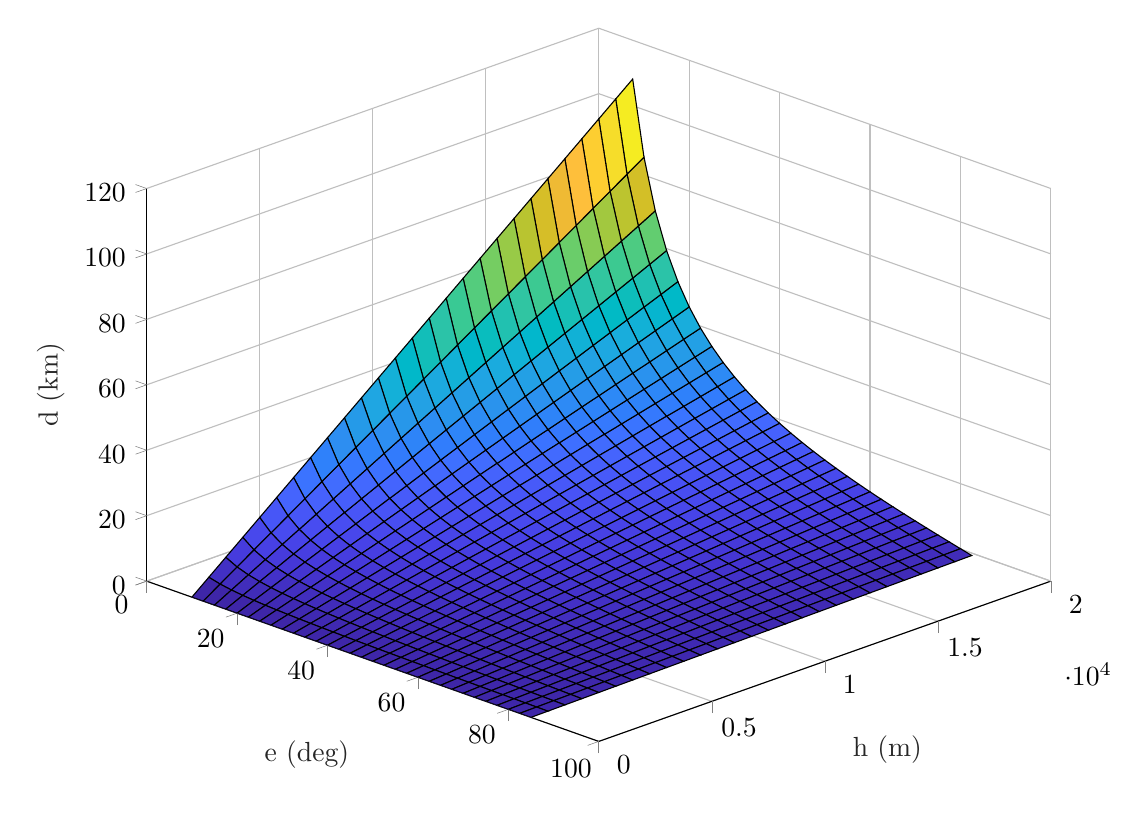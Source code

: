 % This file was created by matlab2tikz.
%
%The latest updates can be retrieved from
%  http://www.mathworks.com/matlabcentral/fileexchange/22022-matlab2tikz-matlab2tikz
%where you can also make suggestions and rate matlab2tikz.
%
\begin{tikzpicture}

\begin{axis}[%
width=4.521in,
height=3.566in,
at={(0.758in,0.481in)},
scale only axis,
xmin=0,
xmax=100,
tick align=outside,
xlabel style={font=\color{white!15!black}},
xlabel={e (deg)},
ymin=0,
ymax=20000,
ylabel style={font=\color{white!15!black}},
ylabel={h (m)},
zmin=0,
zmax=120,
zlabel style={font=\color{white!15!black}},
zlabel={d (km)},
view={45}{30},
axis background/.style={fill=white},
axis x line*=bottom,
axis y line*=left,
axis z line*=left,
xmajorgrids,
ymajorgrids,
zmajorgrids
]

\addplot3[%
surf,
shader=flat corner, draw=black, z buffer=sort, colormap={mymap}{[1pt] rgb(0pt)=(0.242,0.15,0.66); rgb(1pt)=(0.244,0.153,0.673); rgb(2pt)=(0.246,0.157,0.685); rgb(3pt)=(0.248,0.161,0.696); rgb(4pt)=(0.25,0.165,0.707); rgb(5pt)=(0.252,0.169,0.718); rgb(6pt)=(0.254,0.173,0.729); rgb(7pt)=(0.256,0.177,0.739); rgb(8pt)=(0.258,0.181,0.75); rgb(9pt)=(0.259,0.185,0.761); rgb(11pt)=(0.263,0.193,0.783); rgb(12pt)=(0.265,0.197,0.794); rgb(13pt)=(0.266,0.201,0.804); rgb(14pt)=(0.268,0.205,0.815); rgb(15pt)=(0.269,0.209,0.825); rgb(16pt)=(0.27,0.214,0.835); rgb(17pt)=(0.272,0.218,0.844); rgb(18pt)=(0.273,0.223,0.853); rgb(19pt)=(0.274,0.228,0.861); rgb(20pt)=(0.275,0.233,0.869); rgb(21pt)=(0.276,0.238,0.877); rgb(22pt)=(0.277,0.243,0.884); rgb(23pt)=(0.277,0.249,0.891); rgb(24pt)=(0.278,0.254,0.897); rgb(25pt)=(0.279,0.26,0.903); rgb(26pt)=(0.279,0.265,0.909); rgb(27pt)=(0.28,0.271,0.915); rgb(28pt)=(0.28,0.276,0.92); rgb(29pt)=(0.281,0.282,0.925); rgb(30pt)=(0.281,0.287,0.93); rgb(31pt)=(0.281,0.293,0.935); rgb(32pt)=(0.281,0.298,0.94); rgb(33pt)=(0.281,0.304,0.944); rgb(34pt)=(0.281,0.309,0.948); rgb(35pt)=(0.281,0.315,0.952); rgb(36pt)=(0.281,0.32,0.956); rgb(37pt)=(0.281,0.326,0.96); rgb(38pt)=(0.281,0.331,0.964); rgb(39pt)=(0.28,0.337,0.967); rgb(40pt)=(0.28,0.342,0.97); rgb(41pt)=(0.279,0.347,0.973); rgb(42pt)=(0.278,0.353,0.976); rgb(43pt)=(0.278,0.358,0.979); rgb(44pt)=(0.277,0.364,0.982); rgb(45pt)=(0.275,0.369,0.984); rgb(46pt)=(0.274,0.375,0.986); rgb(47pt)=(0.273,0.38,0.988); rgb(48pt)=(0.271,0.386,0.99); rgb(49pt)=(0.269,0.392,0.991); rgb(50pt)=(0.267,0.397,0.992); rgb(51pt)=(0.265,0.403,0.994); rgb(52pt)=(0.262,0.409,0.995); rgb(53pt)=(0.259,0.414,0.996); rgb(54pt)=(0.256,0.42,0.997); rgb(55pt)=(0.252,0.426,0.997); rgb(56pt)=(0.247,0.432,0.998); rgb(57pt)=(0.242,0.438,0.999); rgb(58pt)=(0.237,0.444,1.0); rgb(59pt)=(0.231,0.45,1.0); rgb(60pt)=(0.225,0.456,0.999); rgb(61pt)=(0.219,0.462,0.997); rgb(62pt)=(0.213,0.468,0.995); rgb(63pt)=(0.207,0.474,0.993); rgb(64pt)=(0.201,0.48,0.991); rgb(65pt)=(0.195,0.486,0.989); rgb(66pt)=(0.19,0.492,0.987); rgb(67pt)=(0.187,0.497,0.984); rgb(68pt)=(0.185,0.503,0.982); rgb(69pt)=(0.183,0.508,0.979); rgb(70pt)=(0.182,0.514,0.977); rgb(71pt)=(0.181,0.519,0.974); rgb(72pt)=(0.179,0.524,0.971); rgb(73pt)=(0.178,0.53,0.968); rgb(74pt)=(0.178,0.535,0.964); rgb(75pt)=(0.177,0.54,0.96); rgb(76pt)=(0.177,0.545,0.956); rgb(77pt)=(0.176,0.55,0.952); rgb(78pt)=(0.175,0.555,0.947); rgb(79pt)=(0.174,0.56,0.943); rgb(80pt)=(0.172,0.566,0.939); rgb(81pt)=(0.169,0.571,0.936); rgb(82pt)=(0.165,0.576,0.932); rgb(83pt)=(0.161,0.581,0.929); rgb(84pt)=(0.157,0.585,0.925); rgb(85pt)=(0.154,0.59,0.922); rgb(86pt)=(0.151,0.595,0.918); rgb(87pt)=(0.149,0.6,0.915); rgb(88pt)=(0.147,0.604,0.911); rgb(89pt)=(0.146,0.609,0.908); rgb(90pt)=(0.145,0.614,0.905); rgb(91pt)=(0.143,0.618,0.902); rgb(92pt)=(0.141,0.623,0.9); rgb(93pt)=(0.138,0.627,0.897); rgb(94pt)=(0.135,0.632,0.895); rgb(95pt)=(0.132,0.636,0.893); rgb(96pt)=(0.129,0.641,0.891); rgb(97pt)=(0.125,0.645,0.889); rgb(98pt)=(0.122,0.65,0.886); rgb(99pt)=(0.118,0.654,0.883); rgb(100pt)=(0.115,0.658,0.88); rgb(101pt)=(0.112,0.663,0.877); rgb(102pt)=(0.108,0.667,0.873); rgb(103pt)=(0.105,0.671,0.87); rgb(104pt)=(0.101,0.675,0.865); rgb(105pt)=(0.096,0.679,0.861); rgb(106pt)=(0.091,0.683,0.856); rgb(107pt)=(0.086,0.686,0.851); rgb(108pt)=(0.079,0.69,0.846); rgb(109pt)=(0.071,0.694,0.841); rgb(110pt)=(0.063,0.697,0.836); rgb(111pt)=(0.053,0.701,0.83); rgb(112pt)=(0.043,0.704,0.824); rgb(113pt)=(0.033,0.707,0.818); rgb(114pt)=(0.023,0.71,0.812); rgb(115pt)=(0.015,0.713,0.806); rgb(116pt)=(0.009,0.716,0.8); rgb(117pt)=(0.005,0.719,0.794); rgb(118pt)=(0.002,0.722,0.788); rgb(119pt)=(0.001,0.725,0.781); rgb(120pt)=(0.002,0.728,0.775); rgb(121pt)=(0.005,0.73,0.769); rgb(122pt)=(0.009,0.733,0.762); rgb(123pt)=(0.016,0.735,0.756); rgb(124pt)=(0.025,0.738,0.749); rgb(125pt)=(0.037,0.74,0.743); rgb(126pt)=(0.05,0.742,0.736); rgb(127pt)=(0.064,0.745,0.729); rgb(128pt)=(0.077,0.747,0.722); rgb(129pt)=(0.09,0.749,0.716); rgb(130pt)=(0.102,0.751,0.709); rgb(131pt)=(0.114,0.753,0.702); rgb(132pt)=(0.125,0.755,0.695); rgb(133pt)=(0.135,0.757,0.688); rgb(134pt)=(0.145,0.759,0.681); rgb(135pt)=(0.153,0.761,0.674); rgb(136pt)=(0.161,0.763,0.667); rgb(137pt)=(0.168,0.766,0.66); rgb(138pt)=(0.174,0.768,0.653); rgb(139pt)=(0.18,0.77,0.645); rgb(140pt)=(0.185,0.772,0.638); rgb(141pt)=(0.191,0.774,0.63); rgb(142pt)=(0.195,0.776,0.623); rgb(143pt)=(0.2,0.779,0.615); rgb(144pt)=(0.206,0.781,0.607); rgb(145pt)=(0.212,0.783,0.598); rgb(146pt)=(0.218,0.785,0.59); rgb(147pt)=(0.224,0.787,0.581); rgb(148pt)=(0.232,0.789,0.573); rgb(149pt)=(0.24,0.79,0.564); rgb(150pt)=(0.249,0.792,0.555); rgb(151pt)=(0.259,0.794,0.545); rgb(152pt)=(0.27,0.795,0.536); rgb(153pt)=(0.281,0.796,0.527); rgb(154pt)=(0.293,0.797,0.517); rgb(155pt)=(0.305,0.798,0.507); rgb(156pt)=(0.318,0.799,0.497); rgb(157pt)=(0.33,0.8,0.488); rgb(158pt)=(0.342,0.801,0.477); rgb(159pt)=(0.355,0.802,0.467); rgb(160pt)=(0.367,0.802,0.456); rgb(161pt)=(0.38,0.803,0.445); rgb(162pt)=(0.392,0.803,0.434); rgb(163pt)=(0.405,0.803,0.423); rgb(164pt)=(0.418,0.803,0.412); rgb(165pt)=(0.432,0.803,0.401); rgb(166pt)=(0.446,0.802,0.39); rgb(167pt)=(0.461,0.802,0.38); rgb(168pt)=(0.475,0.801,0.369); rgb(169pt)=(0.49,0.8,0.359); rgb(170pt)=(0.504,0.799,0.348); rgb(171pt)=(0.519,0.798,0.337); rgb(172pt)=(0.533,0.797,0.327); rgb(173pt)=(0.547,0.796,0.316); rgb(175pt)=(0.575,0.793,0.294); rgb(176pt)=(0.589,0.791,0.283); rgb(177pt)=(0.602,0.79,0.273); rgb(178pt)=(0.616,0.788,0.262); rgb(179pt)=(0.63,0.786,0.252); rgb(180pt)=(0.643,0.784,0.242); rgb(181pt)=(0.657,0.782,0.233); rgb(182pt)=(0.67,0.78,0.224); rgb(183pt)=(0.683,0.777,0.215); rgb(184pt)=(0.696,0.775,0.207); rgb(185pt)=(0.709,0.773,0.2); rgb(186pt)=(0.722,0.77,0.192); rgb(187pt)=(0.734,0.768,0.185); rgb(188pt)=(0.747,0.765,0.178); rgb(189pt)=(0.759,0.763,0.172); rgb(190pt)=(0.771,0.76,0.166); rgb(191pt)=(0.783,0.758,0.161); rgb(192pt)=(0.794,0.755,0.157); rgb(193pt)=(0.806,0.753,0.155); rgb(194pt)=(0.817,0.75,0.153); rgb(195pt)=(0.828,0.748,0.154); rgb(196pt)=(0.839,0.746,0.155); rgb(197pt)=(0.85,0.744,0.156); rgb(198pt)=(0.86,0.741,0.159); rgb(199pt)=(0.87,0.739,0.162); rgb(200pt)=(0.88,0.737,0.165); rgb(201pt)=(0.89,0.735,0.17); rgb(202pt)=(0.9,0.734,0.175); rgb(203pt)=(0.909,0.732,0.181); rgb(204pt)=(0.918,0.731,0.189); rgb(205pt)=(0.927,0.73,0.197); rgb(206pt)=(0.936,0.729,0.206); rgb(207pt)=(0.944,0.729,0.215); rgb(208pt)=(0.952,0.728,0.224); rgb(209pt)=(0.961,0.729,0.231); rgb(210pt)=(0.969,0.729,0.237); rgb(211pt)=(0.977,0.73,0.242); rgb(212pt)=(0.984,0.733,0.245); rgb(213pt)=(0.99,0.737,0.243); rgb(214pt)=(0.995,0.741,0.239); rgb(215pt)=(0.997,0.746,0.235); rgb(216pt)=(0.997,0.751,0.231); rgb(217pt)=(0.997,0.757,0.227); rgb(218pt)=(0.997,0.763,0.222); rgb(219pt)=(0.997,0.768,0.218); rgb(220pt)=(0.997,0.774,0.214); rgb(221pt)=(0.996,0.78,0.209); rgb(222pt)=(0.996,0.786,0.205); rgb(223pt)=(0.995,0.791,0.201); rgb(224pt)=(0.994,0.797,0.197); rgb(225pt)=(0.992,0.803,0.194); rgb(226pt)=(0.991,0.809,0.191); rgb(227pt)=(0.989,0.816,0.188); rgb(228pt)=(0.986,0.822,0.185); rgb(229pt)=(0.984,0.828,0.182); rgb(230pt)=(0.981,0.834,0.179); rgb(231pt)=(0.978,0.84,0.176); rgb(232pt)=(0.975,0.847,0.173); rgb(233pt)=(0.972,0.853,0.17); rgb(234pt)=(0.969,0.859,0.167); rgb(235pt)=(0.967,0.865,0.164); rgb(236pt)=(0.965,0.872,0.161); rgb(237pt)=(0.963,0.878,0.158); rgb(238pt)=(0.962,0.884,0.156); rgb(239pt)=(0.961,0.89,0.153); rgb(240pt)=(0.96,0.896,0.151); rgb(241pt)=(0.96,0.902,0.148); rgb(242pt)=(0.96,0.908,0.145); rgb(243pt)=(0.96,0.914,0.142); rgb(244pt)=(0.96,0.92,0.138); rgb(245pt)=(0.961,0.926,0.134); rgb(246pt)=(0.962,0.932,0.13); rgb(247pt)=(0.963,0.938,0.126); rgb(248pt)=(0.964,0.944,0.122); rgb(249pt)=(0.966,0.949,0.117); rgb(250pt)=(0.967,0.955,0.112); rgb(251pt)=(0.969,0.961,0.106); rgb(252pt)=(0.971,0.967,0.1); rgb(253pt)=(0.973,0.972,0.094); rgb(254pt)=(0.975,0.978,0.087); rgb(255pt)=(0.977,0.984,0.081)}, mesh/rows=27]
table[row sep=crcr, point meta=\thisrow{c}] {%
%
x	y	z	c\\
10	0	0	0\\
12.5	0	0	0\\
15	0	0	0\\
17.5	0	0	0\\
20	0	0	0\\
22.5	0	0	0\\
25	0	0	0\\
27.5	0	0	0\\
30	0	0	0\\
32.5	0	0	0\\
35	0	0	0\\
37.5	0	0	0\\
40	0	0	0\\
42.5	0	0	0\\
45	0	0	0\\
47.5	0	0	0\\
50	0	0	0\\
52.5	0	0	0\\
55	0	0	0\\
57.5	0	0	0\\
60	0	0	0\\
62.5	0	0	0\\
65	0	0	0\\
67.5	0	0	0\\
70	0	0	0\\
72.5	0	0	0\\
75	0	0	0\\
77.5	0	0	0\\
80	0	0	0\\
82.5	0	0	0\\
85	0	0	0\\
10	750	4.253	4.253\\
12.5	750	3.383	3.383\\
15	750	2.799	2.799\\
17.5	750	2.379	2.379\\
20	750	2.061	2.061\\
22.5	750	1.811	1.811\\
25	750	1.608	1.608\\
27.5	750	1.441	1.441\\
30	750	1.299	1.299\\
32.5	750	1.177	1.177\\
35	750	1.071	1.071\\
37.5	750	0.977	0.977\\
40	750	0.894	0.894\\
42.5	750	0.818	0.818\\
45	750	0.75	0.75\\
47.5	750	0.687	0.687\\
50	750	0.629	0.629\\
52.5	750	0.575	0.575\\
55	750	0.525	0.525\\
57.5	750	0.478	0.478\\
60	750	0.433	0.433\\
62.5	750	0.39	0.39\\
65	750	0.35	0.35\\
67.5	750	0.311	0.311\\
70	750	0.273	0.273\\
72.5	750	0.236	0.236\\
75	750	0.201	0.201\\
77.5	750	0.166	0.166\\
80	750	0.132	0.132\\
82.5	750	0.099	0.099\\
85	750	0.066	0.066\\
10	1500	8.507	8.507\\
12.5	1500	6.766	6.766\\
15	1500	5.598	5.598\\
17.5	1500	4.757	4.757\\
20	1500	4.121	4.121\\
22.5	1500	3.621	3.621\\
25	1500	3.217	3.217\\
27.5	1500	2.881	2.881\\
30	1500	2.598	2.598\\
32.5	1500	2.355	2.355\\
35	1500	2.142	2.142\\
37.5	1500	1.955	1.955\\
40	1500	1.788	1.788\\
42.5	1500	1.637	1.637\\
45	1500	1.5	1.5\\
47.5	1500	1.374	1.374\\
50	1500	1.259	1.259\\
52.5	1500	1.151	1.151\\
55	1500	1.05	1.05\\
57.5	1500	0.956	0.956\\
60	1500	0.866	0.866\\
62.5	1500	0.781	0.781\\
65	1500	0.699	0.699\\
67.5	1500	0.621	0.621\\
70	1500	0.546	0.546\\
72.5	1500	0.473	0.473\\
75	1500	0.402	0.402\\
77.5	1500	0.333	0.333\\
80	1500	0.264	0.264\\
82.5	1500	0.197	0.197\\
85	1500	0.131	0.131\\
10	2250	12.76	12.76\\
12.5	2250	10.149	10.149\\
15	2250	8.397	8.397\\
17.5	2250	7.136	7.136\\
20	2250	6.182	6.182\\
22.5	2250	5.432	5.432\\
25	2250	4.825	4.825\\
27.5	2250	4.322	4.322\\
30	2250	3.897	3.897\\
32.5	2250	3.532	3.532\\
35	2250	3.213	3.213\\
37.5	2250	2.932	2.932\\
40	2250	2.681	2.681\\
42.5	2250	2.455	2.455\\
45	2250	2.25	2.25\\
47.5	2250	2.062	2.062\\
50	2250	1.888	1.888\\
52.5	2250	1.726	1.726\\
55	2250	1.575	1.575\\
57.5	2250	1.433	1.433\\
60	2250	1.299	1.299\\
62.5	2250	1.171	1.171\\
65	2250	1.049	1.049\\
67.5	2250	0.932	0.932\\
70	2250	0.819	0.819\\
72.5	2250	0.709	0.709\\
75	2250	0.603	0.603\\
77.5	2250	0.499	0.499\\
80	2250	0.397	0.397\\
82.5	2250	0.296	0.296\\
85	2250	0.197	0.197\\
10	3000	17.014	17.014\\
12.5	3000	13.532	13.532\\
15	3000	11.196	11.196\\
17.5	3000	9.515	9.515\\
20	3000	8.242	8.242\\
22.5	3000	7.243	7.243\\
25	3000	6.434	6.434\\
27.5	3000	5.763	5.763\\
30	3000	5.196	5.196\\
32.5	3000	4.709	4.709\\
35	3000	4.284	4.284\\
37.5	3000	3.91	3.91\\
40	3000	3.575	3.575\\
42.5	3000	3.274	3.274\\
45	3000	3	3\\
47.5	3000	2.749	2.749\\
50	3000	2.517	2.517\\
52.5	3000	2.302	2.302\\
55	3000	2.101	2.101\\
57.5	3000	1.911	1.911\\
60	3000	1.732	1.732\\
62.5	3000	1.562	1.562\\
65	3000	1.399	1.399\\
67.5	3000	1.243	1.243\\
70	3000	1.092	1.092\\
72.5	3000	0.946	0.946\\
75	3000	0.804	0.804\\
77.5	3000	0.665	0.665\\
80	3000	0.529	0.529\\
82.5	3000	0.395	0.395\\
85	3000	0.262	0.262\\
10	3750	21.267	21.267\\
12.5	3750	16.915	16.915\\
15	3750	13.995	13.995\\
17.5	3750	11.893	11.893\\
20	3750	10.303	10.303\\
22.5	3750	9.053	9.053\\
25	3750	8.042	8.042\\
27.5	3750	7.204	7.204\\
30	3750	6.495	6.495\\
32.5	3750	5.886	5.886\\
35	3750	5.356	5.356\\
37.5	3750	4.887	4.887\\
40	3750	4.469	4.469\\
42.5	3750	4.092	4.092\\
45	3750	3.75	3.75\\
47.5	3750	3.436	3.436\\
50	3750	3.147	3.147\\
52.5	3750	2.877	2.877\\
55	3750	2.626	2.626\\
57.5	3750	2.389	2.389\\
60	3750	2.165	2.165\\
62.5	3750	1.952	1.952\\
65	3750	1.749	1.749\\
67.5	3750	1.553	1.553\\
70	3750	1.365	1.365\\
72.5	3750	1.182	1.182\\
75	3750	1.005	1.005\\
77.5	3750	0.831	0.831\\
80	3750	0.661	0.661\\
82.5	3750	0.494	0.494\\
85	3750	0.328	0.328\\
10	4500	25.521	25.521\\
12.5	4500	20.298	20.298\\
15	4500	16.794	16.794\\
17.5	4500	14.272	14.272\\
20	4500	12.364	12.364\\
22.5	4500	10.864	10.864\\
25	4500	9.65	9.65\\
27.5	4500	8.644	8.644\\
30	4500	7.794	7.794\\
32.5	4500	7.064	7.064\\
35	4500	6.427	6.427\\
37.5	4500	5.865	5.865\\
40	4500	5.363	5.363\\
42.5	4500	4.911	4.911\\
45	4500	4.5	4.5\\
47.5	4500	4.123	4.123\\
50	4500	3.776	3.776\\
52.5	4500	3.453	3.453\\
55	4500	3.151	3.151\\
57.5	4500	2.867	2.867\\
60	4500	2.598	2.598\\
62.5	4500	2.343	2.343\\
65	4500	2.098	2.098\\
67.5	4500	1.864	1.864\\
70	4500	1.638	1.638\\
72.5	4500	1.419	1.419\\
75	4500	1.206	1.206\\
77.5	4500	0.998	0.998\\
80	4500	0.793	0.793\\
82.5	4500	0.592	0.592\\
85	4500	0.394	0.394\\
10	5250	29.774	29.774\\
12.5	5250	23.681	23.681\\
15	5250	19.593	19.593\\
17.5	5250	16.651	16.651\\
20	5250	14.424	14.424\\
22.5	5250	12.675	12.675\\
25	5250	11.259	11.259\\
27.5	5250	10.085	10.085\\
30	5250	9.093	9.093\\
32.5	5250	8.241	8.241\\
35	5250	7.498	7.498\\
37.5	5250	6.842	6.842\\
40	5250	6.257	6.257\\
42.5	5250	5.729	5.729\\
45	5250	5.25	5.25\\
47.5	5250	4.811	4.811\\
50	5250	4.405	4.405\\
52.5	5250	4.028	4.028\\
55	5250	3.676	3.676\\
57.5	5250	3.345	3.345\\
60	5250	3.031	3.031\\
62.5	5250	2.733	2.733\\
65	5250	2.448	2.448\\
67.5	5250	2.175	2.175\\
70	5250	1.911	1.911\\
72.5	5250	1.655	1.655\\
75	5250	1.407	1.407\\
77.5	5250	1.164	1.164\\
80	5250	0.926	0.926\\
82.5	5250	0.691	0.691\\
85	5250	0.459	0.459\\
10	6000	34.028	34.028\\
12.5	6000	27.064	27.064\\
15	6000	22.392	22.392\\
17.5	6000	19.03	19.03\\
20	6000	16.485	16.485\\
22.5	6000	14.485	14.485\\
25	6000	12.867	12.867\\
27.5	6000	11.526	11.526\\
30	6000	10.392	10.392\\
32.5	6000	9.418	9.418\\
35	6000	8.569	8.569\\
37.5	6000	7.819	7.819\\
40	6000	7.151	7.151\\
42.5	6000	6.548	6.548\\
45	6000	6	6\\
47.5	6000	5.498	5.498\\
50	6000	5.035	5.035\\
52.5	6000	4.604	4.604\\
55	6000	4.201	4.201\\
57.5	6000	3.822	3.822\\
60	6000	3.464	3.464\\
62.5	6000	3.123	3.123\\
65	6000	2.798	2.798\\
67.5	6000	2.485	2.485\\
70	6000	2.184	2.184\\
72.5	6000	1.892	1.892\\
75	6000	1.608	1.608\\
77.5	6000	1.33	1.33\\
80	6000	1.058	1.058\\
82.5	6000	0.79	0.79\\
85	6000	0.525	0.525\\
10	6750	38.281	38.281\\
12.5	6750	30.447	30.447\\
15	6750	25.191	25.191\\
17.5	6750	21.408	21.408\\
20	6750	18.545	18.545\\
22.5	6750	16.296	16.296\\
25	6750	14.475	14.475\\
27.5	6750	12.967	12.967\\
30	6750	11.691	11.691\\
32.5	6750	10.595	10.595\\
35	6750	9.64	9.64\\
37.5	6750	8.797	8.797\\
40	6750	8.044	8.044\\
42.5	6750	7.366	7.366\\
45	6750	6.75	6.75\\
47.5	6750	6.185	6.185\\
50	6750	5.664	5.664\\
52.5	6750	5.179	5.179\\
55	6750	4.726	4.726\\
57.5	6750	4.3	4.3\\
60	6750	3.897	3.897\\
62.5	6750	3.514	3.514\\
65	6750	3.148	3.148\\
67.5	6750	2.796	2.796\\
70	6750	2.457	2.457\\
72.5	6750	2.128	2.128\\
75	6750	1.809	1.809\\
77.5	6750	1.496	1.496\\
80	6750	1.19	1.19\\
82.5	6750	0.889	0.889\\
85	6750	0.591	0.591\\
10	7500	42.535	42.535\\
12.5	7500	33.83	33.83\\
15	7500	27.99	27.99\\
17.5	7500	23.787	23.787\\
20	7500	20.606	20.606\\
22.5	7500	18.107	18.107\\
25	7500	16.084	16.084\\
27.5	7500	14.407	14.407\\
30	7500	12.99	12.99\\
32.5	7500	11.773	11.773\\
35	7500	10.711	10.711\\
37.5	7500	9.774	9.774\\
40	7500	8.938	8.938\\
42.5	7500	8.185	8.185\\
45	7500	7.5	7.5\\
47.5	7500	6.872	6.872\\
50	7500	6.293	6.293\\
52.5	7500	5.755	5.755\\
55	7500	5.252	5.252\\
57.5	7500	4.778	4.778\\
60	7500	4.33	4.33\\
62.5	7500	3.904	3.904\\
65	7500	3.497	3.497\\
67.5	7500	3.107	3.107\\
70	7500	2.73	2.73\\
72.5	7500	2.365	2.365\\
75	7500	2.01	2.01\\
77.5	7500	1.663	1.663\\
80	7500	1.322	1.322\\
82.5	7500	0.987	0.987\\
85	7500	0.656	0.656\\
10	8250	46.788	46.788\\
12.5	8250	37.213	37.213\\
15	8250	30.789	30.789\\
17.5	8250	26.166	26.166\\
20	8250	22.667	22.667\\
22.5	8250	19.917	19.917\\
25	8250	17.692	17.692\\
27.5	8250	15.848	15.848\\
30	8250	14.289	14.289\\
32.5	8250	12.95	12.95\\
35	8250	11.782	11.782\\
37.5	8250	10.752	10.752\\
40	8250	9.832	9.832\\
42.5	8250	9.003	9.003\\
45	8250	8.25	8.25\\
47.5	8250	7.56	7.56\\
50	8250	6.923	6.923\\
52.5	8250	6.33	6.33\\
55	8250	5.777	5.777\\
57.5	8250	5.256	5.256\\
60	8250	4.763	4.763\\
62.5	8250	4.295	4.295\\
65	8250	3.847	3.847\\
67.5	8250	3.417	3.417\\
70	8250	3.003	3.003\\
72.5	8250	2.601	2.601\\
75	8250	2.211	2.211\\
77.5	8250	1.829	1.829\\
80	8250	1.455	1.455\\
82.5	8250	1.086	1.086\\
85	8250	0.722	0.722\\
10	9000	51.042	51.042\\
12.5	9000	40.596	40.596\\
15	9000	33.588	33.588\\
17.5	9000	28.544	28.544\\
20	9000	24.727	24.727\\
22.5	9000	21.728	21.728\\
25	9000	19.301	19.301\\
27.5	9000	17.289	17.289\\
30	9000	15.588	15.588\\
32.5	9000	14.127	14.127\\
35	9000	12.853	12.853\\
37.5	9000	11.729	11.729\\
40	9000	10.726	10.726\\
42.5	9000	9.822	9.822\\
45	9000	9	9\\
47.5	9000	8.247	8.247\\
50	9000	7.552	7.552\\
52.5	9000	6.906	6.906\\
55	9000	6.302	6.302\\
57.5	9000	5.734	5.734\\
60	9000	5.196	5.196\\
62.5	9000	4.685	4.685\\
65	9000	4.197	4.197\\
67.5	9000	3.728	3.728\\
70	9000	3.276	3.276\\
72.5	9000	2.838	2.838\\
75	9000	2.412	2.412\\
77.5	9000	1.995	1.995\\
80	9000	1.587	1.587\\
82.5	9000	1.185	1.185\\
85	9000	0.787	0.787\\
10	9750	55.295	55.295\\
12.5	9750	43.979	43.979\\
15	9750	36.387	36.387\\
17.5	9750	30.923	30.923\\
20	9750	26.788	26.788\\
22.5	9750	23.539	23.539\\
25	9750	20.909	20.909\\
27.5	9750	18.73	18.73\\
30	9750	16.887	16.887\\
32.5	9750	15.304	15.304\\
35	9750	13.924	13.924\\
37.5	9750	12.706	12.706\\
40	9750	11.62	11.62\\
42.5	9750	10.64	10.64\\
45	9750	9.75	9.75\\
47.5	9750	8.934	8.934\\
50	9750	8.181	8.181\\
52.5	9750	7.481	7.481\\
55	9750	6.827	6.827\\
57.5	9750	6.211	6.211\\
60	9750	5.629	5.629\\
62.5	9750	5.076	5.076\\
65	9750	4.546	4.546\\
67.5	9750	4.039	4.039\\
70	9750	3.549	3.549\\
72.5	9750	3.074	3.074\\
75	9750	2.613	2.613\\
77.5	9750	2.162	2.162\\
80	9750	1.719	1.719\\
82.5	9750	1.284	1.284\\
85	9750	0.853	0.853\\
10	10500	59.548	59.548\\
12.5	10500	47.362	47.362\\
15	10500	39.187	39.187\\
17.5	10500	33.302	33.302\\
20	10500	28.849	28.849\\
22.5	10500	25.349	25.349\\
25	10500	22.517	22.517\\
27.5	10500	20.17	20.17\\
30	10500	18.187	18.187\\
32.5	10500	16.482	16.482\\
35	10500	14.996	14.996\\
37.5	10500	13.684	13.684\\
40	10500	12.513	12.513\\
42.5	10500	11.459	11.459\\
45	10500	10.5	10.5\\
47.5	10500	9.621	9.621\\
50	10500	8.811	8.811\\
52.5	10500	8.057	8.057\\
55	10500	7.352	7.352\\
57.5	10500	6.689	6.689\\
60	10500	6.062	6.062\\
62.5	10500	5.466	5.466\\
65	10500	4.896	4.896\\
67.5	10500	4.349	4.349\\
70	10500	3.822	3.822\\
72.5	10500	3.311	3.311\\
75	10500	2.813	2.813\\
77.5	10500	2.328	2.328\\
80	10500	1.851	1.851\\
82.5	10500	1.382	1.382\\
85	10500	0.919	0.919\\
10	11250	63.802	63.802\\
12.5	11250	50.745	50.745\\
15	11250	41.986	41.986\\
17.5	11250	35.68	35.68\\
20	11250	30.909	30.909\\
22.5	11250	27.16	27.16\\
25	11250	24.126	24.126\\
27.5	11250	21.611	21.611\\
30	11250	19.486	19.486\\
32.5	11250	17.659	17.659\\
35	11250	16.067	16.067\\
37.5	11250	14.661	14.661\\
40	11250	13.407	13.407\\
42.5	11250	12.277	12.277\\
45	11250	11.25	11.25\\
47.5	11250	10.309	10.309\\
50	11250	9.44	9.44\\
52.5	11250	8.632	8.632\\
55	11250	7.877	7.877\\
57.5	11250	7.167	7.167\\
60	11250	6.495	6.495\\
62.5	11250	5.856	5.856\\
65	11250	5.246	5.246\\
67.5	11250	4.66	4.66\\
70	11250	4.095	4.095\\
72.5	11250	3.547	3.547\\
75	11250	3.014	3.014\\
77.5	11250	2.494	2.494\\
80	11250	1.984	1.984\\
82.5	11250	1.481	1.481\\
85	11250	0.984	0.984\\
10	12000	68.055	68.055\\
12.5	12000	54.129	54.129\\
15	12000	44.785	44.785\\
17.5	12000	38.059	38.059\\
20	12000	32.97	32.97\\
22.5	12000	28.971	28.971\\
25	12000	25.734	25.734\\
27.5	12000	23.052	23.052\\
30	12000	20.785	20.785\\
32.5	12000	18.836	18.836\\
35	12000	17.138	17.138\\
37.5	12000	15.639	15.639\\
40	12000	14.301	14.301\\
42.5	12000	13.096	13.096\\
45	12000	12	12\\
47.5	12000	10.996	10.996\\
50	12000	10.069	10.069\\
52.5	12000	9.208	9.208\\
55	12000	8.402	8.402\\
57.5	12000	7.645	7.645\\
60	12000	6.928	6.928\\
62.5	12000	6.247	6.247\\
65	12000	5.596	5.596\\
67.5	12000	4.971	4.971\\
70	12000	4.368	4.368\\
72.5	12000	3.784	3.784\\
75	12000	3.215	3.215\\
77.5	12000	2.66	2.66\\
80	12000	2.116	2.116\\
82.5	12000	1.58	1.58\\
85	12000	1.05	1.05\\
10	12750	72.309	72.309\\
12.5	12750	57.512	57.512\\
15	12750	47.584	47.584\\
17.5	12750	40.438	40.438\\
20	12750	35.03	35.03\\
22.5	12750	30.781	30.781\\
25	12750	27.342	27.342\\
27.5	12750	24.493	24.493\\
30	12750	22.084	22.084\\
32.5	12750	20.013	20.013\\
35	12750	18.209	18.209\\
37.5	12750	16.616	16.616\\
40	12750	15.195	15.195\\
42.5	12750	13.914	13.914\\
45	12750	12.75	12.75\\
47.5	12750	11.683	11.683\\
50	12750	10.699	10.699\\
52.5	12750	9.783	9.783\\
55	12750	8.928	8.928\\
57.5	12750	8.123	8.123\\
60	12750	7.361	7.361\\
62.5	12750	6.637	6.637\\
65	12750	5.945	5.945\\
67.5	12750	5.281	5.281\\
70	12750	4.641	4.641\\
72.5	12750	4.02	4.02\\
75	12750	3.416	3.416\\
77.5	12750	2.827	2.827\\
80	12750	2.248	2.248\\
82.5	12750	1.679	1.679\\
85	12750	1.115	1.115\\
10	13500	76.562	76.562\\
12.5	13500	60.895	60.895\\
15	13500	50.383	50.383\\
17.5	13500	42.817	42.817\\
20	13500	37.091	37.091\\
22.5	13500	32.592	32.592\\
25	13500	28.951	28.951\\
27.5	13500	25.933	25.933\\
30	13500	23.383	23.383\\
32.5	13500	21.191	21.191\\
35	13500	19.28	19.28\\
37.5	13500	17.594	17.594\\
40	13500	16.089	16.089\\
42.5	13500	14.733	14.733\\
45	13500	13.5	13.5\\
47.5	13500	12.37	12.37\\
50	13500	11.328	11.328\\
52.5	13500	10.359	10.359\\
55	13500	9.453	9.453\\
57.5	13500	8.6	8.6\\
60	13500	7.794	7.794\\
62.5	13500	7.028	7.028\\
65	13500	6.295	6.295\\
67.5	13500	5.592	5.592\\
70	13500	4.914	4.914\\
72.5	13500	4.257	4.257\\
75	13500	3.617	3.617\\
77.5	13500	2.993	2.993\\
80	13500	2.38	2.38\\
82.5	13500	1.777	1.777\\
85	13500	1.181	1.181\\
10	14250	80.816	80.816\\
12.5	14250	64.278	64.278\\
15	14250	53.182	53.182\\
17.5	14250	45.195	45.195\\
20	14250	39.152	39.152\\
22.5	14250	34.403	34.403\\
25	14250	30.559	30.559\\
27.5	14250	27.374	27.374\\
30	14250	24.682	24.682\\
32.5	14250	22.368	22.368\\
35	14250	20.351	20.351\\
37.5	14250	18.571	18.571\\
40	14250	16.982	16.982\\
42.5	14250	15.551	15.551\\
45	14250	14.25	14.25\\
47.5	14250	13.058	13.058\\
50	14250	11.957	11.957\\
52.5	14250	10.934	10.934\\
55	14250	9.978	9.978\\
57.5	14250	9.078	9.078\\
60	14250	8.227	8.227\\
62.5	14250	7.418	7.418\\
65	14250	6.645	6.645\\
67.5	14250	5.903	5.903\\
70	14250	5.187	5.187\\
72.5	14250	4.493	4.493\\
75	14250	3.818	3.818\\
77.5	14250	3.159	3.159\\
80	14250	2.513	2.513\\
82.5	14250	1.876	1.876\\
85	14250	1.247	1.247\\
10	15000	85.069	85.069\\
12.5	15000	67.661	67.661\\
15	15000	55.981	55.981\\
17.5	15000	47.574	47.574\\
20	15000	41.212	41.212\\
22.5	15000	36.213	36.213\\
25	15000	32.168	32.168\\
27.5	15000	28.815	28.815\\
30	15000	25.981	25.981\\
32.5	15000	23.545	23.545\\
35	15000	21.422	21.422\\
37.5	15000	19.548	19.548\\
40	15000	17.876	17.876\\
42.5	15000	16.37	16.37\\
45	15000	15	15\\
47.5	15000	13.745	13.745\\
50	15000	12.586	12.586\\
52.5	15000	11.51	11.51\\
55	15000	10.503	10.503\\
57.5	15000	9.556	9.556\\
60	15000	8.66	8.66\\
62.5	15000	7.809	7.809\\
65	15000	6.995	6.995\\
67.5	15000	6.213	6.213\\
70	15000	5.46	5.46\\
72.5	15000	4.729	4.729\\
75	15000	4.019	4.019\\
77.5	15000	3.325	3.325\\
80	15000	2.645	2.645\\
82.5	15000	1.975	1.975\\
85	15000	1.312	1.312\\
10	15750	89.323	89.323\\
12.5	15750	71.044	71.044\\
15	15750	58.78	58.78\\
17.5	15750	49.953	49.953\\
20	15750	43.273	43.273\\
22.5	15750	38.024	38.024\\
25	15750	33.776	33.776\\
27.5	15750	30.255	30.255\\
30	15750	27.28	27.28\\
32.5	15750	24.723	24.723\\
35	15750	22.493	22.493\\
37.5	15750	20.526	20.526\\
40	15750	18.77	18.77\\
42.5	15750	17.188	17.188\\
45	15750	15.75	15.75\\
47.5	15750	14.432	14.432\\
50	15750	13.216	13.216\\
52.5	15750	12.085	12.085\\
55	15750	11.028	11.028\\
57.5	15750	10.034	10.034\\
60	15750	9.093	9.093\\
62.5	15750	8.199	8.199\\
65	15750	7.344	7.344\\
67.5	15750	6.524	6.524\\
70	15750	5.733	5.733\\
72.5	15750	4.966	4.966\\
75	15750	4.22	4.22\\
77.5	15750	3.492	3.492\\
80	15750	2.777	2.777\\
82.5	15750	2.074	2.074\\
85	15750	1.378	1.378\\
10	16500	93.576	93.576\\
12.5	16500	74.427	74.427\\
15	16500	61.579	61.579\\
17.5	16500	52.331	52.331\\
20	16500	45.333	45.333\\
22.5	16500	39.835	39.835\\
25	16500	35.384	35.384\\
27.5	16500	31.696	31.696\\
30	16500	28.579	28.579\\
32.5	16500	25.9	25.9\\
35	16500	23.564	23.564\\
37.5	16500	21.503	21.503\\
40	16500	19.664	19.664\\
42.5	16500	18.007	18.007\\
45	16500	16.5	16.5\\
47.5	16500	15.119	15.119\\
50	16500	13.845	13.845\\
52.5	16500	12.661	12.661\\
55	16500	11.553	11.553\\
57.5	16500	10.512	10.512\\
60	16500	9.526	9.526\\
62.5	16500	8.589	8.589\\
65	16500	7.694	7.694\\
67.5	16500	6.835	6.835\\
70	16500	6.006	6.006\\
72.5	16500	5.202	5.202\\
75	16500	4.421	4.421\\
77.5	16500	3.658	3.658\\
80	16500	2.909	2.909\\
82.5	16500	2.172	2.172\\
85	16500	1.444	1.444\\
10	17250	97.83	97.83\\
12.5	17250	77.81	77.81\\
15	17250	64.378	64.378\\
17.5	17250	54.71	54.71\\
20	17250	47.394	47.394\\
22.5	17250	41.645	41.645\\
25	17250	36.993	36.993\\
27.5	17250	33.137	33.137\\
30	17250	29.878	29.878\\
32.5	17250	27.077	27.077\\
35	17250	24.636	24.636\\
37.5	17250	22.481	22.481\\
40	17250	20.558	20.558\\
42.5	17250	18.825	18.825\\
45	17250	17.25	17.25\\
47.5	17250	15.807	15.807\\
50	17250	14.474	14.474\\
52.5	17250	13.236	13.236\\
55	17250	12.079	12.079\\
57.5	17250	10.989	10.989\\
60	17250	9.959	9.959\\
62.5	17250	8.98	8.98\\
65	17250	8.044	8.044\\
67.5	17250	7.145	7.145\\
70	17250	6.278	6.278\\
72.5	17250	5.439	5.439\\
75	17250	4.622	4.622\\
77.5	17250	3.824	3.824\\
80	17250	3.042	3.042\\
82.5	17250	2.271	2.271\\
85	17250	1.509	1.509\\
10	18000	102.083	102.083\\
12.5	18000	81.193	81.193\\
15	18000	67.177	67.177\\
17.5	18000	57.089	57.089\\
20	18000	49.455	49.455\\
22.5	18000	43.456	43.456\\
25	18000	38.601	38.601\\
27.5	18000	34.578	34.578\\
30	18000	31.177	31.177\\
32.5	18000	28.254	28.254\\
35	18000	25.707	25.707\\
37.5	18000	23.458	23.458\\
40	18000	21.452	21.452\\
42.5	18000	19.644	19.644\\
45	18000	18	18\\
47.5	18000	16.494	16.494\\
50	18000	15.104	15.104\\
52.5	18000	13.812	13.812\\
55	18000	12.604	12.604\\
57.5	18000	11.467	11.467\\
60	18000	10.392	10.392\\
62.5	18000	9.37	9.37\\
65	18000	8.394	8.394\\
67.5	18000	7.456	7.456\\
70	18000	6.551	6.551\\
72.5	18000	5.675	5.675\\
75	18000	4.823	4.823\\
77.5	18000	3.991	3.991\\
80	18000	3.174	3.174\\
82.5	18000	2.37	2.37\\
85	18000	1.575	1.575\\
10	18750	106.337	106.337\\
12.5	18750	84.576	84.576\\
15	18750	69.976	69.976\\
17.5	18750	59.467	59.467\\
20	18750	51.515	51.515\\
22.5	18750	45.267	45.267\\
25	18750	40.21	40.21\\
27.5	18750	36.018	36.018\\
30	18750	32.476	32.476\\
32.5	18750	29.432	29.432\\
35	18750	26.778	26.778\\
37.5	18750	24.435	24.435\\
40	18750	22.345	22.345\\
42.5	18750	20.462	20.462\\
45	18750	18.75	18.75\\
47.5	18750	17.181	17.181\\
50	18750	15.733	15.733\\
52.5	18750	14.387	14.387\\
55	18750	13.129	13.129\\
57.5	18750	11.945	11.945\\
60	18750	10.825	10.825\\
62.5	18750	9.761	9.761\\
65	18750	8.743	8.743\\
67.5	18750	7.767	7.767\\
70	18750	6.824	6.824\\
72.5	18750	5.912	5.912\\
75	18750	5.024	5.024\\
77.5	18750	4.157	4.157\\
80	18750	3.306	3.306\\
82.5	18750	2.468	2.468\\
85	18750	1.64	1.64\\
10	19500	110.59	110.59\\
12.5	19500	87.959	87.959\\
15	19500	72.775	72.775\\
17.5	19500	61.846	61.846\\
20	19500	53.576	53.576\\
22.5	19500	47.077	47.077\\
25	19500	41.818	41.818\\
27.5	19500	37.459	37.459\\
30	19500	33.775	33.775\\
32.5	19500	30.609	30.609\\
35	19500	27.849	27.849\\
37.5	19500	25.413	25.413\\
40	19500	23.239	23.239\\
42.5	19500	21.281	21.281\\
45	19500	19.5	19.5\\
47.5	19500	17.868	17.868\\
50	19500	16.362	16.362\\
52.5	19500	14.963	14.963\\
55	19500	13.654	13.654\\
57.5	19500	12.423	12.423\\
60	19500	11.258	11.258\\
62.5	19500	10.151	10.151\\
65	19500	9.093	9.093\\
67.5	19500	8.077	8.077\\
70	19500	7.097	7.097\\
72.5	19500	6.148	6.148\\
75	19500	5.225	5.225\\
77.5	19500	4.323	4.323\\
80	19500	3.438	3.438\\
82.5	19500	2.567	2.567\\
85	19500	1.706	1.706\\
};
\end{axis}
\end{tikzpicture}%